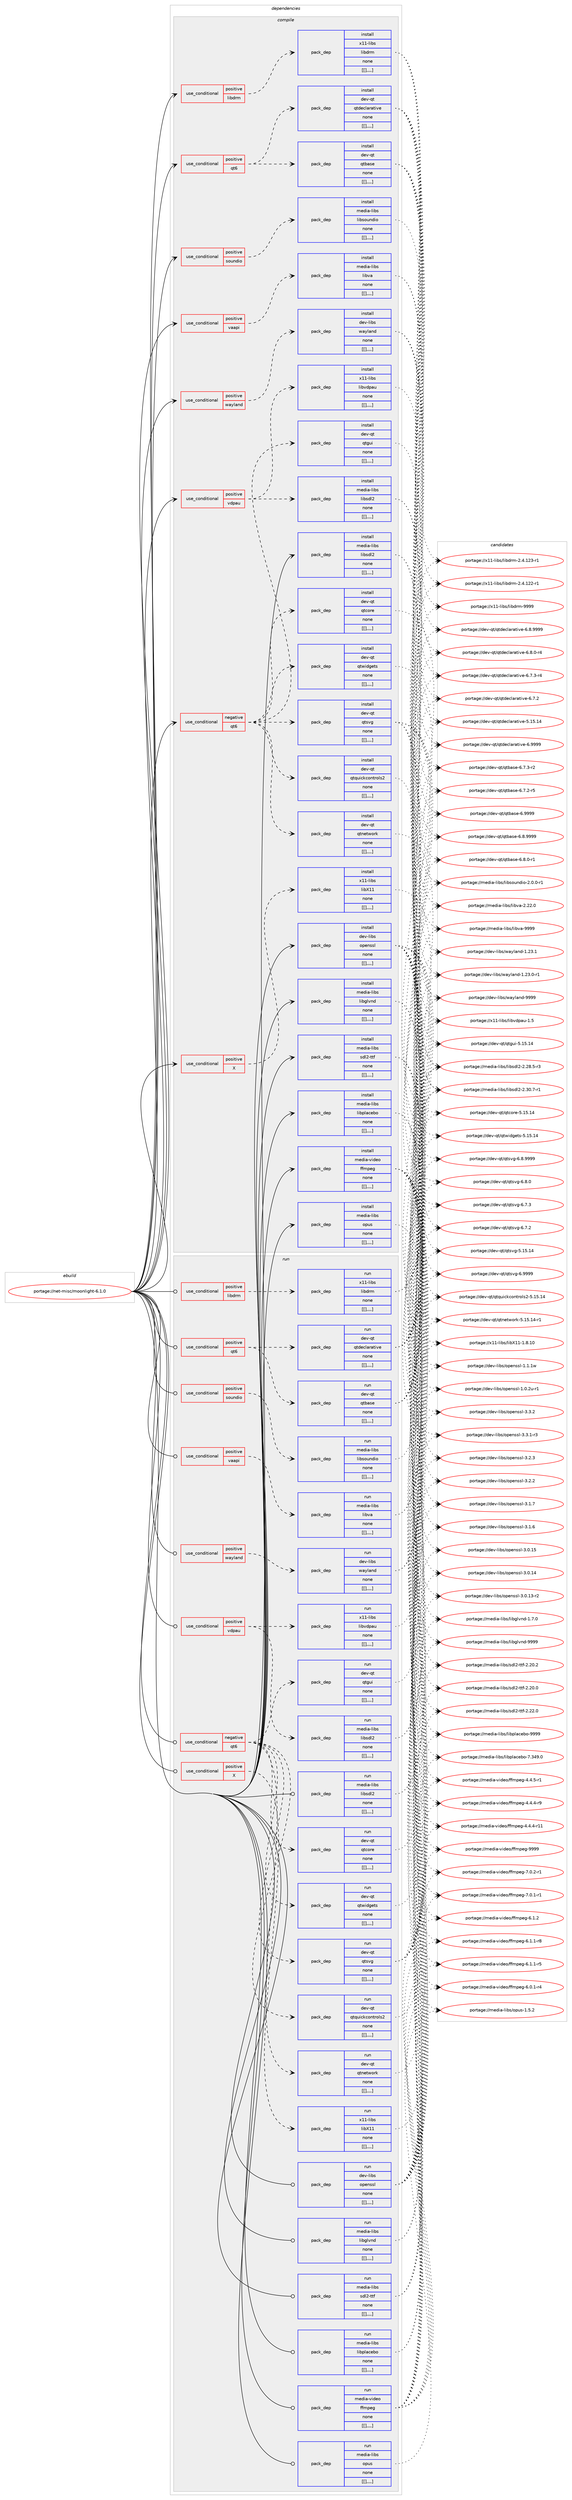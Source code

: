 digraph prolog {

# *************
# Graph options
# *************

newrank=true;
concentrate=true;
compound=true;
graph [rankdir=LR,fontname=Helvetica,fontsize=10,ranksep=1.5];#, ranksep=2.5, nodesep=0.2];
edge  [arrowhead=vee];
node  [fontname=Helvetica,fontsize=10];

# **********
# The ebuild
# **********

subgraph cluster_leftcol {
color=gray;
label=<<i>ebuild</i>>;
id [label="portage://net-misc/moonlight-6.1.0", color=red, width=4, href="../net-misc/moonlight-6.1.0.svg"];
}

# ****************
# The dependencies
# ****************

subgraph cluster_midcol {
color=gray;
label=<<i>dependencies</i>>;
subgraph cluster_compile {
fillcolor="#eeeeee";
style=filled;
label=<<i>compile</i>>;
subgraph cond103983 {
dependency394286 [label=<<TABLE BORDER="0" CELLBORDER="1" CELLSPACING="0" CELLPADDING="4"><TR><TD ROWSPAN="3" CELLPADDING="10">use_conditional</TD></TR><TR><TD>negative</TD></TR><TR><TD>qt6</TD></TR></TABLE>>, shape=none, color=red];
subgraph pack287356 {
dependency394343 [label=<<TABLE BORDER="0" CELLBORDER="1" CELLSPACING="0" CELLPADDING="4" WIDTH="220"><TR><TD ROWSPAN="6" CELLPADDING="30">pack_dep</TD></TR><TR><TD WIDTH="110">install</TD></TR><TR><TD>dev-qt</TD></TR><TR><TD>qtcore</TD></TR><TR><TD>none</TD></TR><TR><TD>[[],,,,]</TD></TR></TABLE>>, shape=none, color=blue];
}
dependency394286:e -> dependency394343:w [weight=20,style="dashed",arrowhead="vee"];
subgraph pack287384 {
dependency394437 [label=<<TABLE BORDER="0" CELLBORDER="1" CELLSPACING="0" CELLPADDING="4" WIDTH="220"><TR><TD ROWSPAN="6" CELLPADDING="30">pack_dep</TD></TR><TR><TD WIDTH="110">install</TD></TR><TR><TD>dev-qt</TD></TR><TR><TD>qtgui</TD></TR><TR><TD>none</TD></TR><TR><TD>[[],,,,]</TD></TR></TABLE>>, shape=none, color=blue];
}
dependency394286:e -> dependency394437:w [weight=20,style="dashed",arrowhead="vee"];
subgraph pack287465 {
dependency394498 [label=<<TABLE BORDER="0" CELLBORDER="1" CELLSPACING="0" CELLPADDING="4" WIDTH="220"><TR><TD ROWSPAN="6" CELLPADDING="30">pack_dep</TD></TR><TR><TD WIDTH="110">install</TD></TR><TR><TD>dev-qt</TD></TR><TR><TD>qtnetwork</TD></TR><TR><TD>none</TD></TR><TR><TD>[[],,,,]</TD></TR></TABLE>>, shape=none, color=blue];
}
dependency394286:e -> dependency394498:w [weight=20,style="dashed",arrowhead="vee"];
subgraph pack287478 {
dependency394504 [label=<<TABLE BORDER="0" CELLBORDER="1" CELLSPACING="0" CELLPADDING="4" WIDTH="220"><TR><TD ROWSPAN="6" CELLPADDING="30">pack_dep</TD></TR><TR><TD WIDTH="110">install</TD></TR><TR><TD>dev-qt</TD></TR><TR><TD>qtquickcontrols2</TD></TR><TR><TD>none</TD></TR><TR><TD>[[],,,,]</TD></TR></TABLE>>, shape=none, color=blue];
}
dependency394286:e -> dependency394504:w [weight=20,style="dashed",arrowhead="vee"];
subgraph pack287492 {
dependency394524 [label=<<TABLE BORDER="0" CELLBORDER="1" CELLSPACING="0" CELLPADDING="4" WIDTH="220"><TR><TD ROWSPAN="6" CELLPADDING="30">pack_dep</TD></TR><TR><TD WIDTH="110">install</TD></TR><TR><TD>dev-qt</TD></TR><TR><TD>qtsvg</TD></TR><TR><TD>none</TD></TR><TR><TD>[[],,,,]</TD></TR></TABLE>>, shape=none, color=blue];
}
dependency394286:e -> dependency394524:w [weight=20,style="dashed",arrowhead="vee"];
subgraph pack287506 {
dependency394563 [label=<<TABLE BORDER="0" CELLBORDER="1" CELLSPACING="0" CELLPADDING="4" WIDTH="220"><TR><TD ROWSPAN="6" CELLPADDING="30">pack_dep</TD></TR><TR><TD WIDTH="110">install</TD></TR><TR><TD>dev-qt</TD></TR><TR><TD>qtwidgets</TD></TR><TR><TD>none</TD></TR><TR><TD>[[],,,,]</TD></TR></TABLE>>, shape=none, color=blue];
}
dependency394286:e -> dependency394563:w [weight=20,style="dashed",arrowhead="vee"];
}
id:e -> dependency394286:w [weight=20,style="solid",arrowhead="vee"];
subgraph cond104088 {
dependency394567 [label=<<TABLE BORDER="0" CELLBORDER="1" CELLSPACING="0" CELLPADDING="4"><TR><TD ROWSPAN="3" CELLPADDING="10">use_conditional</TD></TR><TR><TD>positive</TD></TR><TR><TD>X</TD></TR></TABLE>>, shape=none, color=red];
subgraph pack287540 {
dependency394590 [label=<<TABLE BORDER="0" CELLBORDER="1" CELLSPACING="0" CELLPADDING="4" WIDTH="220"><TR><TD ROWSPAN="6" CELLPADDING="30">pack_dep</TD></TR><TR><TD WIDTH="110">install</TD></TR><TR><TD>x11-libs</TD></TR><TR><TD>libX11</TD></TR><TR><TD>none</TD></TR><TR><TD>[[],,,,]</TD></TR></TABLE>>, shape=none, color=blue];
}
dependency394567:e -> dependency394590:w [weight=20,style="dashed",arrowhead="vee"];
}
id:e -> dependency394567:w [weight=20,style="solid",arrowhead="vee"];
subgraph cond104105 {
dependency394667 [label=<<TABLE BORDER="0" CELLBORDER="1" CELLSPACING="0" CELLPADDING="4"><TR><TD ROWSPAN="3" CELLPADDING="10">use_conditional</TD></TR><TR><TD>positive</TD></TR><TR><TD>libdrm</TD></TR></TABLE>>, shape=none, color=red];
subgraph pack287608 {
dependency394710 [label=<<TABLE BORDER="0" CELLBORDER="1" CELLSPACING="0" CELLPADDING="4" WIDTH="220"><TR><TD ROWSPAN="6" CELLPADDING="30">pack_dep</TD></TR><TR><TD WIDTH="110">install</TD></TR><TR><TD>x11-libs</TD></TR><TR><TD>libdrm</TD></TR><TR><TD>none</TD></TR><TR><TD>[[],,,,]</TD></TR></TABLE>>, shape=none, color=blue];
}
dependency394667:e -> dependency394710:w [weight=20,style="dashed",arrowhead="vee"];
}
id:e -> dependency394667:w [weight=20,style="solid",arrowhead="vee"];
subgraph cond104159 {
dependency394812 [label=<<TABLE BORDER="0" CELLBORDER="1" CELLSPACING="0" CELLPADDING="4"><TR><TD ROWSPAN="3" CELLPADDING="10">use_conditional</TD></TR><TR><TD>positive</TD></TR><TR><TD>qt6</TD></TR></TABLE>>, shape=none, color=red];
subgraph pack287690 {
dependency394837 [label=<<TABLE BORDER="0" CELLBORDER="1" CELLSPACING="0" CELLPADDING="4" WIDTH="220"><TR><TD ROWSPAN="6" CELLPADDING="30">pack_dep</TD></TR><TR><TD WIDTH="110">install</TD></TR><TR><TD>dev-qt</TD></TR><TR><TD>qtbase</TD></TR><TR><TD>none</TD></TR><TR><TD>[[],,,,]</TD></TR></TABLE>>, shape=none, color=blue];
}
dependency394812:e -> dependency394837:w [weight=20,style="dashed",arrowhead="vee"];
subgraph pack287738 {
dependency394883 [label=<<TABLE BORDER="0" CELLBORDER="1" CELLSPACING="0" CELLPADDING="4" WIDTH="220"><TR><TD ROWSPAN="6" CELLPADDING="30">pack_dep</TD></TR><TR><TD WIDTH="110">install</TD></TR><TR><TD>dev-qt</TD></TR><TR><TD>qtdeclarative</TD></TR><TR><TD>none</TD></TR><TR><TD>[[],,,,]</TD></TR></TABLE>>, shape=none, color=blue];
}
dependency394812:e -> dependency394883:w [weight=20,style="dashed",arrowhead="vee"];
}
id:e -> dependency394812:w [weight=20,style="solid",arrowhead="vee"];
subgraph cond104181 {
dependency394931 [label=<<TABLE BORDER="0" CELLBORDER="1" CELLSPACING="0" CELLPADDING="4"><TR><TD ROWSPAN="3" CELLPADDING="10">use_conditional</TD></TR><TR><TD>positive</TD></TR><TR><TD>soundio</TD></TR></TABLE>>, shape=none, color=red];
subgraph pack287860 {
dependency395055 [label=<<TABLE BORDER="0" CELLBORDER="1" CELLSPACING="0" CELLPADDING="4" WIDTH="220"><TR><TD ROWSPAN="6" CELLPADDING="30">pack_dep</TD></TR><TR><TD WIDTH="110">install</TD></TR><TR><TD>media-libs</TD></TR><TR><TD>libsoundio</TD></TR><TR><TD>none</TD></TR><TR><TD>[[],,,,]</TD></TR></TABLE>>, shape=none, color=blue];
}
dependency394931:e -> dependency395055:w [weight=20,style="dashed",arrowhead="vee"];
}
id:e -> dependency394931:w [weight=20,style="solid",arrowhead="vee"];
subgraph cond104217 {
dependency395077 [label=<<TABLE BORDER="0" CELLBORDER="1" CELLSPACING="0" CELLPADDING="4"><TR><TD ROWSPAN="3" CELLPADDING="10">use_conditional</TD></TR><TR><TD>positive</TD></TR><TR><TD>vaapi</TD></TR></TABLE>>, shape=none, color=red];
subgraph pack287907 {
dependency395125 [label=<<TABLE BORDER="0" CELLBORDER="1" CELLSPACING="0" CELLPADDING="4" WIDTH="220"><TR><TD ROWSPAN="6" CELLPADDING="30">pack_dep</TD></TR><TR><TD WIDTH="110">install</TD></TR><TR><TD>media-libs</TD></TR><TR><TD>libva</TD></TR><TR><TD>none</TD></TR><TR><TD>[[],,,,]</TD></TR></TABLE>>, shape=none, color=blue];
}
dependency395077:e -> dependency395125:w [weight=20,style="dashed",arrowhead="vee"];
}
id:e -> dependency395077:w [weight=20,style="solid",arrowhead="vee"];
subgraph cond104236 {
dependency395236 [label=<<TABLE BORDER="0" CELLBORDER="1" CELLSPACING="0" CELLPADDING="4"><TR><TD ROWSPAN="3" CELLPADDING="10">use_conditional</TD></TR><TR><TD>positive</TD></TR><TR><TD>vdpau</TD></TR></TABLE>>, shape=none, color=red];
subgraph pack288014 {
dependency395276 [label=<<TABLE BORDER="0" CELLBORDER="1" CELLSPACING="0" CELLPADDING="4" WIDTH="220"><TR><TD ROWSPAN="6" CELLPADDING="30">pack_dep</TD></TR><TR><TD WIDTH="110">install</TD></TR><TR><TD>x11-libs</TD></TR><TR><TD>libvdpau</TD></TR><TR><TD>none</TD></TR><TR><TD>[[],,,,]</TD></TR></TABLE>>, shape=none, color=blue];
}
dependency395236:e -> dependency395276:w [weight=20,style="dashed",arrowhead="vee"];
subgraph pack288024 {
dependency395280 [label=<<TABLE BORDER="0" CELLBORDER="1" CELLSPACING="0" CELLPADDING="4" WIDTH="220"><TR><TD ROWSPAN="6" CELLPADDING="30">pack_dep</TD></TR><TR><TD WIDTH="110">install</TD></TR><TR><TD>media-libs</TD></TR><TR><TD>libsdl2</TD></TR><TR><TD>none</TD></TR><TR><TD>[[],,,,]</TD></TR></TABLE>>, shape=none, color=blue];
}
dependency395236:e -> dependency395280:w [weight=20,style="dashed",arrowhead="vee"];
}
id:e -> dependency395236:w [weight=20,style="solid",arrowhead="vee"];
subgraph cond104297 {
dependency395314 [label=<<TABLE BORDER="0" CELLBORDER="1" CELLSPACING="0" CELLPADDING="4"><TR><TD ROWSPAN="3" CELLPADDING="10">use_conditional</TD></TR><TR><TD>positive</TD></TR><TR><TD>wayland</TD></TR></TABLE>>, shape=none, color=red];
subgraph pack288057 {
dependency395348 [label=<<TABLE BORDER="0" CELLBORDER="1" CELLSPACING="0" CELLPADDING="4" WIDTH="220"><TR><TD ROWSPAN="6" CELLPADDING="30">pack_dep</TD></TR><TR><TD WIDTH="110">install</TD></TR><TR><TD>dev-libs</TD></TR><TR><TD>wayland</TD></TR><TR><TD>none</TD></TR><TR><TD>[[],,,,]</TD></TR></TABLE>>, shape=none, color=blue];
}
dependency395314:e -> dependency395348:w [weight=20,style="dashed",arrowhead="vee"];
}
id:e -> dependency395314:w [weight=20,style="solid",arrowhead="vee"];
subgraph pack288073 {
dependency395368 [label=<<TABLE BORDER="0" CELLBORDER="1" CELLSPACING="0" CELLPADDING="4" WIDTH="220"><TR><TD ROWSPAN="6" CELLPADDING="30">pack_dep</TD></TR><TR><TD WIDTH="110">install</TD></TR><TR><TD>dev-libs</TD></TR><TR><TD>openssl</TD></TR><TR><TD>none</TD></TR><TR><TD>[[],,,,]</TD></TR></TABLE>>, shape=none, color=blue];
}
id:e -> dependency395368:w [weight=20,style="solid",arrowhead="vee"];
subgraph pack288089 {
dependency395391 [label=<<TABLE BORDER="0" CELLBORDER="1" CELLSPACING="0" CELLPADDING="4" WIDTH="220"><TR><TD ROWSPAN="6" CELLPADDING="30">pack_dep</TD></TR><TR><TD WIDTH="110">install</TD></TR><TR><TD>media-libs</TD></TR><TR><TD>libglvnd</TD></TR><TR><TD>none</TD></TR><TR><TD>[[],,,,]</TD></TR></TABLE>>, shape=none, color=blue];
}
id:e -> dependency395391:w [weight=20,style="solid",arrowhead="vee"];
subgraph pack288103 {
dependency395410 [label=<<TABLE BORDER="0" CELLBORDER="1" CELLSPACING="0" CELLPADDING="4" WIDTH="220"><TR><TD ROWSPAN="6" CELLPADDING="30">pack_dep</TD></TR><TR><TD WIDTH="110">install</TD></TR><TR><TD>media-libs</TD></TR><TR><TD>libplacebo</TD></TR><TR><TD>none</TD></TR><TR><TD>[[],,,,]</TD></TR></TABLE>>, shape=none, color=blue];
}
id:e -> dependency395410:w [weight=20,style="solid",arrowhead="vee"];
subgraph pack288127 {
dependency395447 [label=<<TABLE BORDER="0" CELLBORDER="1" CELLSPACING="0" CELLPADDING="4" WIDTH="220"><TR><TD ROWSPAN="6" CELLPADDING="30">pack_dep</TD></TR><TR><TD WIDTH="110">install</TD></TR><TR><TD>media-libs</TD></TR><TR><TD>libsdl2</TD></TR><TR><TD>none</TD></TR><TR><TD>[[],,,,]</TD></TR></TABLE>>, shape=none, color=blue];
}
id:e -> dependency395447:w [weight=20,style="solid",arrowhead="vee"];
subgraph pack288148 {
dependency395509 [label=<<TABLE BORDER="0" CELLBORDER="1" CELLSPACING="0" CELLPADDING="4" WIDTH="220"><TR><TD ROWSPAN="6" CELLPADDING="30">pack_dep</TD></TR><TR><TD WIDTH="110">install</TD></TR><TR><TD>media-libs</TD></TR><TR><TD>opus</TD></TR><TR><TD>none</TD></TR><TR><TD>[[],,,,]</TD></TR></TABLE>>, shape=none, color=blue];
}
id:e -> dependency395509:w [weight=20,style="solid",arrowhead="vee"];
subgraph pack288184 {
dependency395553 [label=<<TABLE BORDER="0" CELLBORDER="1" CELLSPACING="0" CELLPADDING="4" WIDTH="220"><TR><TD ROWSPAN="6" CELLPADDING="30">pack_dep</TD></TR><TR><TD WIDTH="110">install</TD></TR><TR><TD>media-libs</TD></TR><TR><TD>sdl2-ttf</TD></TR><TR><TD>none</TD></TR><TR><TD>[[],,,,]</TD></TR></TABLE>>, shape=none, color=blue];
}
id:e -> dependency395553:w [weight=20,style="solid",arrowhead="vee"];
subgraph pack288203 {
dependency395557 [label=<<TABLE BORDER="0" CELLBORDER="1" CELLSPACING="0" CELLPADDING="4" WIDTH="220"><TR><TD ROWSPAN="6" CELLPADDING="30">pack_dep</TD></TR><TR><TD WIDTH="110">install</TD></TR><TR><TD>media-video</TD></TR><TR><TD>ffmpeg</TD></TR><TR><TD>none</TD></TR><TR><TD>[[],,,,]</TD></TR></TABLE>>, shape=none, color=blue];
}
id:e -> dependency395557:w [weight=20,style="solid",arrowhead="vee"];
}
subgraph cluster_compileandrun {
fillcolor="#eeeeee";
style=filled;
label=<<i>compile and run</i>>;
}
subgraph cluster_run {
fillcolor="#eeeeee";
style=filled;
label=<<i>run</i>>;
subgraph cond104393 {
dependency395713 [label=<<TABLE BORDER="0" CELLBORDER="1" CELLSPACING="0" CELLPADDING="4"><TR><TD ROWSPAN="3" CELLPADDING="10">use_conditional</TD></TR><TR><TD>negative</TD></TR><TR><TD>qt6</TD></TR></TABLE>>, shape=none, color=red];
subgraph pack288344 {
dependency395772 [label=<<TABLE BORDER="0" CELLBORDER="1" CELLSPACING="0" CELLPADDING="4" WIDTH="220"><TR><TD ROWSPAN="6" CELLPADDING="30">pack_dep</TD></TR><TR><TD WIDTH="110">run</TD></TR><TR><TD>dev-qt</TD></TR><TR><TD>qtcore</TD></TR><TR><TD>none</TD></TR><TR><TD>[[],,,,]</TD></TR></TABLE>>, shape=none, color=blue];
}
dependency395713:e -> dependency395772:w [weight=20,style="dashed",arrowhead="vee"];
subgraph pack288392 {
dependency395840 [label=<<TABLE BORDER="0" CELLBORDER="1" CELLSPACING="0" CELLPADDING="4" WIDTH="220"><TR><TD ROWSPAN="6" CELLPADDING="30">pack_dep</TD></TR><TR><TD WIDTH="110">run</TD></TR><TR><TD>dev-qt</TD></TR><TR><TD>qtgui</TD></TR><TR><TD>none</TD></TR><TR><TD>[[],,,,]</TD></TR></TABLE>>, shape=none, color=blue];
}
dependency395713:e -> dependency395840:w [weight=20,style="dashed",arrowhead="vee"];
subgraph pack288408 {
dependency395845 [label=<<TABLE BORDER="0" CELLBORDER="1" CELLSPACING="0" CELLPADDING="4" WIDTH="220"><TR><TD ROWSPAN="6" CELLPADDING="30">pack_dep</TD></TR><TR><TD WIDTH="110">run</TD></TR><TR><TD>dev-qt</TD></TR><TR><TD>qtnetwork</TD></TR><TR><TD>none</TD></TR><TR><TD>[[],,,,]</TD></TR></TABLE>>, shape=none, color=blue];
}
dependency395713:e -> dependency395845:w [weight=20,style="dashed",arrowhead="vee"];
subgraph pack288411 {
dependency395924 [label=<<TABLE BORDER="0" CELLBORDER="1" CELLSPACING="0" CELLPADDING="4" WIDTH="220"><TR><TD ROWSPAN="6" CELLPADDING="30">pack_dep</TD></TR><TR><TD WIDTH="110">run</TD></TR><TR><TD>dev-qt</TD></TR><TR><TD>qtquickcontrols2</TD></TR><TR><TD>none</TD></TR><TR><TD>[[],,,,]</TD></TR></TABLE>>, shape=none, color=blue];
}
dependency395713:e -> dependency395924:w [weight=20,style="dashed",arrowhead="vee"];
subgraph pack288480 {
dependency395965 [label=<<TABLE BORDER="0" CELLBORDER="1" CELLSPACING="0" CELLPADDING="4" WIDTH="220"><TR><TD ROWSPAN="6" CELLPADDING="30">pack_dep</TD></TR><TR><TD WIDTH="110">run</TD></TR><TR><TD>dev-qt</TD></TR><TR><TD>qtsvg</TD></TR><TR><TD>none</TD></TR><TR><TD>[[],,,,]</TD></TR></TABLE>>, shape=none, color=blue];
}
dependency395713:e -> dependency395965:w [weight=20,style="dashed",arrowhead="vee"];
subgraph pack288509 {
dependency396020 [label=<<TABLE BORDER="0" CELLBORDER="1" CELLSPACING="0" CELLPADDING="4" WIDTH="220"><TR><TD ROWSPAN="6" CELLPADDING="30">pack_dep</TD></TR><TR><TD WIDTH="110">run</TD></TR><TR><TD>dev-qt</TD></TR><TR><TD>qtwidgets</TD></TR><TR><TD>none</TD></TR><TR><TD>[[],,,,]</TD></TR></TABLE>>, shape=none, color=blue];
}
dependency395713:e -> dependency396020:w [weight=20,style="dashed",arrowhead="vee"];
}
id:e -> dependency395713:w [weight=20,style="solid",arrowhead="odot"];
subgraph cond104527 {
dependency396049 [label=<<TABLE BORDER="0" CELLBORDER="1" CELLSPACING="0" CELLPADDING="4"><TR><TD ROWSPAN="3" CELLPADDING="10">use_conditional</TD></TR><TR><TD>positive</TD></TR><TR><TD>X</TD></TR></TABLE>>, shape=none, color=red];
subgraph pack288547 {
dependency396053 [label=<<TABLE BORDER="0" CELLBORDER="1" CELLSPACING="0" CELLPADDING="4" WIDTH="220"><TR><TD ROWSPAN="6" CELLPADDING="30">pack_dep</TD></TR><TR><TD WIDTH="110">run</TD></TR><TR><TD>x11-libs</TD></TR><TR><TD>libX11</TD></TR><TR><TD>none</TD></TR><TR><TD>[[],,,,]</TD></TR></TABLE>>, shape=none, color=blue];
}
dependency396049:e -> dependency396053:w [weight=20,style="dashed",arrowhead="vee"];
}
id:e -> dependency396049:w [weight=20,style="solid",arrowhead="odot"];
subgraph cond104532 {
dependency396061 [label=<<TABLE BORDER="0" CELLBORDER="1" CELLSPACING="0" CELLPADDING="4"><TR><TD ROWSPAN="3" CELLPADDING="10">use_conditional</TD></TR><TR><TD>positive</TD></TR><TR><TD>libdrm</TD></TR></TABLE>>, shape=none, color=red];
subgraph pack288557 {
dependency396064 [label=<<TABLE BORDER="0" CELLBORDER="1" CELLSPACING="0" CELLPADDING="4" WIDTH="220"><TR><TD ROWSPAN="6" CELLPADDING="30">pack_dep</TD></TR><TR><TD WIDTH="110">run</TD></TR><TR><TD>x11-libs</TD></TR><TR><TD>libdrm</TD></TR><TR><TD>none</TD></TR><TR><TD>[[],,,,]</TD></TR></TABLE>>, shape=none, color=blue];
}
dependency396061:e -> dependency396064:w [weight=20,style="dashed",arrowhead="vee"];
}
id:e -> dependency396061:w [weight=20,style="solid",arrowhead="odot"];
subgraph cond104538 {
dependency396104 [label=<<TABLE BORDER="0" CELLBORDER="1" CELLSPACING="0" CELLPADDING="4"><TR><TD ROWSPAN="3" CELLPADDING="10">use_conditional</TD></TR><TR><TD>positive</TD></TR><TR><TD>qt6</TD></TR></TABLE>>, shape=none, color=red];
subgraph pack288593 {
dependency396105 [label=<<TABLE BORDER="0" CELLBORDER="1" CELLSPACING="0" CELLPADDING="4" WIDTH="220"><TR><TD ROWSPAN="6" CELLPADDING="30">pack_dep</TD></TR><TR><TD WIDTH="110">run</TD></TR><TR><TD>dev-qt</TD></TR><TR><TD>qtbase</TD></TR><TR><TD>none</TD></TR><TR><TD>[[],,,,]</TD></TR></TABLE>>, shape=none, color=blue];
}
dependency396104:e -> dependency396105:w [weight=20,style="dashed",arrowhead="vee"];
subgraph pack288631 {
dependency396170 [label=<<TABLE BORDER="0" CELLBORDER="1" CELLSPACING="0" CELLPADDING="4" WIDTH="220"><TR><TD ROWSPAN="6" CELLPADDING="30">pack_dep</TD></TR><TR><TD WIDTH="110">run</TD></TR><TR><TD>dev-qt</TD></TR><TR><TD>qtdeclarative</TD></TR><TR><TD>none</TD></TR><TR><TD>[[],,,,]</TD></TR></TABLE>>, shape=none, color=blue];
}
dependency396104:e -> dependency396170:w [weight=20,style="dashed",arrowhead="vee"];
}
id:e -> dependency396104:w [weight=20,style="solid",arrowhead="odot"];
subgraph cond104563 {
dependency396196 [label=<<TABLE BORDER="0" CELLBORDER="1" CELLSPACING="0" CELLPADDING="4"><TR><TD ROWSPAN="3" CELLPADDING="10">use_conditional</TD></TR><TR><TD>positive</TD></TR><TR><TD>soundio</TD></TR></TABLE>>, shape=none, color=red];
subgraph pack288657 {
dependency396200 [label=<<TABLE BORDER="0" CELLBORDER="1" CELLSPACING="0" CELLPADDING="4" WIDTH="220"><TR><TD ROWSPAN="6" CELLPADDING="30">pack_dep</TD></TR><TR><TD WIDTH="110">run</TD></TR><TR><TD>media-libs</TD></TR><TR><TD>libsoundio</TD></TR><TR><TD>none</TD></TR><TR><TD>[[],,,,]</TD></TR></TABLE>>, shape=none, color=blue];
}
dependency396196:e -> dependency396200:w [weight=20,style="dashed",arrowhead="vee"];
}
id:e -> dependency396196:w [weight=20,style="solid",arrowhead="odot"];
subgraph cond104570 {
dependency396227 [label=<<TABLE BORDER="0" CELLBORDER="1" CELLSPACING="0" CELLPADDING="4"><TR><TD ROWSPAN="3" CELLPADDING="10">use_conditional</TD></TR><TR><TD>positive</TD></TR><TR><TD>vaapi</TD></TR></TABLE>>, shape=none, color=red];
subgraph pack288682 {
dependency396229 [label=<<TABLE BORDER="0" CELLBORDER="1" CELLSPACING="0" CELLPADDING="4" WIDTH="220"><TR><TD ROWSPAN="6" CELLPADDING="30">pack_dep</TD></TR><TR><TD WIDTH="110">run</TD></TR><TR><TD>media-libs</TD></TR><TR><TD>libva</TD></TR><TR><TD>none</TD></TR><TR><TD>[[],,,,]</TD></TR></TABLE>>, shape=none, color=blue];
}
dependency396227:e -> dependency396229:w [weight=20,style="dashed",arrowhead="vee"];
}
id:e -> dependency396227:w [weight=20,style="solid",arrowhead="odot"];
subgraph cond104574 {
dependency396244 [label=<<TABLE BORDER="0" CELLBORDER="1" CELLSPACING="0" CELLPADDING="4"><TR><TD ROWSPAN="3" CELLPADDING="10">use_conditional</TD></TR><TR><TD>positive</TD></TR><TR><TD>vdpau</TD></TR></TABLE>>, shape=none, color=red];
subgraph pack288724 {
dependency396303 [label=<<TABLE BORDER="0" CELLBORDER="1" CELLSPACING="0" CELLPADDING="4" WIDTH="220"><TR><TD ROWSPAN="6" CELLPADDING="30">pack_dep</TD></TR><TR><TD WIDTH="110">run</TD></TR><TR><TD>x11-libs</TD></TR><TR><TD>libvdpau</TD></TR><TR><TD>none</TD></TR><TR><TD>[[],,,,]</TD></TR></TABLE>>, shape=none, color=blue];
}
dependency396244:e -> dependency396303:w [weight=20,style="dashed",arrowhead="vee"];
subgraph pack288753 {
dependency396350 [label=<<TABLE BORDER="0" CELLBORDER="1" CELLSPACING="0" CELLPADDING="4" WIDTH="220"><TR><TD ROWSPAN="6" CELLPADDING="30">pack_dep</TD></TR><TR><TD WIDTH="110">run</TD></TR><TR><TD>media-libs</TD></TR><TR><TD>libsdl2</TD></TR><TR><TD>none</TD></TR><TR><TD>[[],,,,]</TD></TR></TABLE>>, shape=none, color=blue];
}
dependency396244:e -> dependency396350:w [weight=20,style="dashed",arrowhead="vee"];
}
id:e -> dependency396244:w [weight=20,style="solid",arrowhead="odot"];
subgraph cond104612 {
dependency396366 [label=<<TABLE BORDER="0" CELLBORDER="1" CELLSPACING="0" CELLPADDING="4"><TR><TD ROWSPAN="3" CELLPADDING="10">use_conditional</TD></TR><TR><TD>positive</TD></TR><TR><TD>wayland</TD></TR></TABLE>>, shape=none, color=red];
subgraph pack288789 {
dependency396410 [label=<<TABLE BORDER="0" CELLBORDER="1" CELLSPACING="0" CELLPADDING="4" WIDTH="220"><TR><TD ROWSPAN="6" CELLPADDING="30">pack_dep</TD></TR><TR><TD WIDTH="110">run</TD></TR><TR><TD>dev-libs</TD></TR><TR><TD>wayland</TD></TR><TR><TD>none</TD></TR><TR><TD>[[],,,,]</TD></TR></TABLE>>, shape=none, color=blue];
}
dependency396366:e -> dependency396410:w [weight=20,style="dashed",arrowhead="vee"];
}
id:e -> dependency396366:w [weight=20,style="solid",arrowhead="odot"];
subgraph pack288855 {
dependency396505 [label=<<TABLE BORDER="0" CELLBORDER="1" CELLSPACING="0" CELLPADDING="4" WIDTH="220"><TR><TD ROWSPAN="6" CELLPADDING="30">pack_dep</TD></TR><TR><TD WIDTH="110">run</TD></TR><TR><TD>dev-libs</TD></TR><TR><TD>openssl</TD></TR><TR><TD>none</TD></TR><TR><TD>[[],,,,]</TD></TR></TABLE>>, shape=none, color=blue];
}
id:e -> dependency396505:w [weight=20,style="solid",arrowhead="odot"];
subgraph pack288890 {
dependency396523 [label=<<TABLE BORDER="0" CELLBORDER="1" CELLSPACING="0" CELLPADDING="4" WIDTH="220"><TR><TD ROWSPAN="6" CELLPADDING="30">pack_dep</TD></TR><TR><TD WIDTH="110">run</TD></TR><TR><TD>media-libs</TD></TR><TR><TD>libglvnd</TD></TR><TR><TD>none</TD></TR><TR><TD>[[],,,,]</TD></TR></TABLE>>, shape=none, color=blue];
}
id:e -> dependency396523:w [weight=20,style="solid",arrowhead="odot"];
subgraph pack288913 {
dependency396554 [label=<<TABLE BORDER="0" CELLBORDER="1" CELLSPACING="0" CELLPADDING="4" WIDTH="220"><TR><TD ROWSPAN="6" CELLPADDING="30">pack_dep</TD></TR><TR><TD WIDTH="110">run</TD></TR><TR><TD>media-libs</TD></TR><TR><TD>libplacebo</TD></TR><TR><TD>none</TD></TR><TR><TD>[[],,,,]</TD></TR></TABLE>>, shape=none, color=blue];
}
id:e -> dependency396554:w [weight=20,style="solid",arrowhead="odot"];
subgraph pack288914 {
dependency396564 [label=<<TABLE BORDER="0" CELLBORDER="1" CELLSPACING="0" CELLPADDING="4" WIDTH="220"><TR><TD ROWSPAN="6" CELLPADDING="30">pack_dep</TD></TR><TR><TD WIDTH="110">run</TD></TR><TR><TD>media-libs</TD></TR><TR><TD>libsdl2</TD></TR><TR><TD>none</TD></TR><TR><TD>[[],,,,]</TD></TR></TABLE>>, shape=none, color=blue];
}
id:e -> dependency396564:w [weight=20,style="solid",arrowhead="odot"];
subgraph pack288925 {
dependency396600 [label=<<TABLE BORDER="0" CELLBORDER="1" CELLSPACING="0" CELLPADDING="4" WIDTH="220"><TR><TD ROWSPAN="6" CELLPADDING="30">pack_dep</TD></TR><TR><TD WIDTH="110">run</TD></TR><TR><TD>media-libs</TD></TR><TR><TD>opus</TD></TR><TR><TD>none</TD></TR><TR><TD>[[],,,,]</TD></TR></TABLE>>, shape=none, color=blue];
}
id:e -> dependency396600:w [weight=20,style="solid",arrowhead="odot"];
subgraph pack288953 {
dependency396636 [label=<<TABLE BORDER="0" CELLBORDER="1" CELLSPACING="0" CELLPADDING="4" WIDTH="220"><TR><TD ROWSPAN="6" CELLPADDING="30">pack_dep</TD></TR><TR><TD WIDTH="110">run</TD></TR><TR><TD>media-libs</TD></TR><TR><TD>sdl2-ttf</TD></TR><TR><TD>none</TD></TR><TR><TD>[[],,,,]</TD></TR></TABLE>>, shape=none, color=blue];
}
id:e -> dependency396636:w [weight=20,style="solid",arrowhead="odot"];
subgraph pack288974 {
dependency396640 [label=<<TABLE BORDER="0" CELLBORDER="1" CELLSPACING="0" CELLPADDING="4" WIDTH="220"><TR><TD ROWSPAN="6" CELLPADDING="30">pack_dep</TD></TR><TR><TD WIDTH="110">run</TD></TR><TR><TD>media-video</TD></TR><TR><TD>ffmpeg</TD></TR><TR><TD>none</TD></TR><TR><TD>[[],,,,]</TD></TR></TABLE>>, shape=none, color=blue];
}
id:e -> dependency396640:w [weight=20,style="solid",arrowhead="odot"];
}
}

# **************
# The candidates
# **************

subgraph cluster_choices {
rank=same;
color=gray;
label=<<i>candidates</i>>;

subgraph choice287631 {
color=black;
nodesep=1;
choice1001011184511311647113116991111141014553464953464952 [label="portage://dev-qt/qtcore-5.15.14", color=red, width=4,href="../dev-qt/qtcore-5.15.14.svg"];
dependency394343:e -> choice1001011184511311647113116991111141014553464953464952:w [style=dotted,weight="100"];
}
subgraph choice287635 {
color=black;
nodesep=1;
choice10010111845113116471131161031171054553464953464952 [label="portage://dev-qt/qtgui-5.15.14", color=red, width=4,href="../dev-qt/qtgui-5.15.14.svg"];
dependency394437:e -> choice10010111845113116471131161031171054553464953464952:w [style=dotted,weight="100"];
}
subgraph choice287654 {
color=black;
nodesep=1;
choice100101118451131164711311611010111611911111410745534649534649524511449 [label="portage://dev-qt/qtnetwork-5.15.14-r1", color=red, width=4,href="../dev-qt/qtnetwork-5.15.14-r1.svg"];
dependency394498:e -> choice100101118451131164711311611010111611911111410745534649534649524511449:w [style=dotted,weight="100"];
}
subgraph choice287711 {
color=black;
nodesep=1;
choice10010111845113116471131161131171059910799111110116114111108115504553464953464952 [label="portage://dev-qt/qtquickcontrols2-5.15.14", color=red, width=4,href="../dev-qt/qtquickcontrols2-5.15.14.svg"];
dependency394504:e -> choice10010111845113116471131161131171059910799111110116114111108115504553464953464952:w [style=dotted,weight="100"];
}
subgraph choice287790 {
color=black;
nodesep=1;
choice100101118451131164711311611511810345544657575757 [label="portage://dev-qt/qtsvg-6.9999", color=red, width=4,href="../dev-qt/qtsvg-6.9999.svg"];
choice1001011184511311647113116115118103455446564657575757 [label="portage://dev-qt/qtsvg-6.8.9999", color=red, width=4,href="../dev-qt/qtsvg-6.8.9999.svg"];
choice1001011184511311647113116115118103455446564648 [label="portage://dev-qt/qtsvg-6.8.0", color=red, width=4,href="../dev-qt/qtsvg-6.8.0.svg"];
choice1001011184511311647113116115118103455446554651 [label="portage://dev-qt/qtsvg-6.7.3", color=red, width=4,href="../dev-qt/qtsvg-6.7.3.svg"];
choice1001011184511311647113116115118103455446554650 [label="portage://dev-qt/qtsvg-6.7.2", color=red, width=4,href="../dev-qt/qtsvg-6.7.2.svg"];
choice10010111845113116471131161151181034553464953464952 [label="portage://dev-qt/qtsvg-5.15.14", color=red, width=4,href="../dev-qt/qtsvg-5.15.14.svg"];
dependency394524:e -> choice100101118451131164711311611511810345544657575757:w [style=dotted,weight="100"];
dependency394524:e -> choice1001011184511311647113116115118103455446564657575757:w [style=dotted,weight="100"];
dependency394524:e -> choice1001011184511311647113116115118103455446564648:w [style=dotted,weight="100"];
dependency394524:e -> choice1001011184511311647113116115118103455446554651:w [style=dotted,weight="100"];
dependency394524:e -> choice1001011184511311647113116115118103455446554650:w [style=dotted,weight="100"];
dependency394524:e -> choice10010111845113116471131161151181034553464953464952:w [style=dotted,weight="100"];
}
subgraph choice287803 {
color=black;
nodesep=1;
choice10010111845113116471131161191051001031011161154553464953464952 [label="portage://dev-qt/qtwidgets-5.15.14", color=red, width=4,href="../dev-qt/qtwidgets-5.15.14.svg"];
dependency394563:e -> choice10010111845113116471131161191051001031011161154553464953464952:w [style=dotted,weight="100"];
}
subgraph choice287807 {
color=black;
nodesep=1;
choice12049494510810598115471081059888494945494656464948 [label="portage://x11-libs/libX11-1.8.10", color=red, width=4,href="../x11-libs/libX11-1.8.10.svg"];
dependency394590:e -> choice12049494510810598115471081059888494945494656464948:w [style=dotted,weight="100"];
}
subgraph choice287861 {
color=black;
nodesep=1;
choice1204949451081059811547108105981001141094557575757 [label="portage://x11-libs/libdrm-9999", color=red, width=4,href="../x11-libs/libdrm-9999.svg"];
choice12049494510810598115471081059810011410945504652464950514511449 [label="portage://x11-libs/libdrm-2.4.123-r1", color=red, width=4,href="../x11-libs/libdrm-2.4.123-r1.svg"];
choice12049494510810598115471081059810011410945504652464950504511449 [label="portage://x11-libs/libdrm-2.4.122-r1", color=red, width=4,href="../x11-libs/libdrm-2.4.122-r1.svg"];
dependency394710:e -> choice1204949451081059811547108105981001141094557575757:w [style=dotted,weight="100"];
dependency394710:e -> choice12049494510810598115471081059810011410945504652464950514511449:w [style=dotted,weight="100"];
dependency394710:e -> choice12049494510810598115471081059810011410945504652464950504511449:w [style=dotted,weight="100"];
}
subgraph choice287865 {
color=black;
nodesep=1;
choice1001011184511311647113116989711510145544657575757 [label="portage://dev-qt/qtbase-6.9999", color=red, width=4,href="../dev-qt/qtbase-6.9999.svg"];
choice10010111845113116471131169897115101455446564657575757 [label="portage://dev-qt/qtbase-6.8.9999", color=red, width=4,href="../dev-qt/qtbase-6.8.9999.svg"];
choice100101118451131164711311698971151014554465646484511449 [label="portage://dev-qt/qtbase-6.8.0-r1", color=red, width=4,href="../dev-qt/qtbase-6.8.0-r1.svg"];
choice100101118451131164711311698971151014554465546514511450 [label="portage://dev-qt/qtbase-6.7.3-r2", color=red, width=4,href="../dev-qt/qtbase-6.7.3-r2.svg"];
choice100101118451131164711311698971151014554465546504511453 [label="portage://dev-qt/qtbase-6.7.2-r5", color=red, width=4,href="../dev-qt/qtbase-6.7.2-r5.svg"];
dependency394837:e -> choice1001011184511311647113116989711510145544657575757:w [style=dotted,weight="100"];
dependency394837:e -> choice10010111845113116471131169897115101455446564657575757:w [style=dotted,weight="100"];
dependency394837:e -> choice100101118451131164711311698971151014554465646484511449:w [style=dotted,weight="100"];
dependency394837:e -> choice100101118451131164711311698971151014554465546514511450:w [style=dotted,weight="100"];
dependency394837:e -> choice100101118451131164711311698971151014554465546504511453:w [style=dotted,weight="100"];
}
subgraph choice287944 {
color=black;
nodesep=1;
choice100101118451131164711311610010199108971149711610511810145544657575757 [label="portage://dev-qt/qtdeclarative-6.9999", color=red, width=4,href="../dev-qt/qtdeclarative-6.9999.svg"];
choice1001011184511311647113116100101991089711497116105118101455446564657575757 [label="portage://dev-qt/qtdeclarative-6.8.9999", color=red, width=4,href="../dev-qt/qtdeclarative-6.8.9999.svg"];
choice10010111845113116471131161001019910897114971161051181014554465646484511452 [label="portage://dev-qt/qtdeclarative-6.8.0-r4", color=red, width=4,href="../dev-qt/qtdeclarative-6.8.0-r4.svg"];
choice10010111845113116471131161001019910897114971161051181014554465546514511452 [label="portage://dev-qt/qtdeclarative-6.7.3-r4", color=red, width=4,href="../dev-qt/qtdeclarative-6.7.3-r4.svg"];
choice1001011184511311647113116100101991089711497116105118101455446554650 [label="portage://dev-qt/qtdeclarative-6.7.2", color=red, width=4,href="../dev-qt/qtdeclarative-6.7.2.svg"];
choice10010111845113116471131161001019910897114971161051181014553464953464952 [label="portage://dev-qt/qtdeclarative-5.15.14", color=red, width=4,href="../dev-qt/qtdeclarative-5.15.14.svg"];
dependency394883:e -> choice100101118451131164711311610010199108971149711610511810145544657575757:w [style=dotted,weight="100"];
dependency394883:e -> choice1001011184511311647113116100101991089711497116105118101455446564657575757:w [style=dotted,weight="100"];
dependency394883:e -> choice10010111845113116471131161001019910897114971161051181014554465646484511452:w [style=dotted,weight="100"];
dependency394883:e -> choice10010111845113116471131161001019910897114971161051181014554465546514511452:w [style=dotted,weight="100"];
dependency394883:e -> choice1001011184511311647113116100101991089711497116105118101455446554650:w [style=dotted,weight="100"];
dependency394883:e -> choice10010111845113116471131161001019910897114971161051181014553464953464952:w [style=dotted,weight="100"];
}
subgraph choice287960 {
color=black;
nodesep=1;
choice10910110010597451081059811547108105981151111171101001051114550464846484511449 [label="portage://media-libs/libsoundio-2.0.0-r1", color=red, width=4,href="../media-libs/libsoundio-2.0.0-r1.svg"];
dependency395055:e -> choice10910110010597451081059811547108105981151111171101001051114550464846484511449:w [style=dotted,weight="100"];
}
subgraph choice287983 {
color=black;
nodesep=1;
choice1091011001059745108105981154710810598118974557575757 [label="portage://media-libs/libva-9999", color=red, width=4,href="../media-libs/libva-9999.svg"];
choice10910110010597451081059811547108105981189745504650504648 [label="portage://media-libs/libva-2.22.0", color=red, width=4,href="../media-libs/libva-2.22.0.svg"];
dependency395125:e -> choice1091011001059745108105981154710810598118974557575757:w [style=dotted,weight="100"];
dependency395125:e -> choice10910110010597451081059811547108105981189745504650504648:w [style=dotted,weight="100"];
}
subgraph choice287990 {
color=black;
nodesep=1;
choice1204949451081059811547108105981181001129711745494653 [label="portage://x11-libs/libvdpau-1.5", color=red, width=4,href="../x11-libs/libvdpau-1.5.svg"];
dependency395276:e -> choice1204949451081059811547108105981181001129711745494653:w [style=dotted,weight="100"];
}
subgraph choice287993 {
color=black;
nodesep=1;
choice109101100105974510810598115471081059811510010850455046514846554511449 [label="portage://media-libs/libsdl2-2.30.7-r1", color=red, width=4,href="../media-libs/libsdl2-2.30.7-r1.svg"];
choice109101100105974510810598115471081059811510010850455046505646534511451 [label="portage://media-libs/libsdl2-2.28.5-r3", color=red, width=4,href="../media-libs/libsdl2-2.28.5-r3.svg"];
dependency395280:e -> choice109101100105974510810598115471081059811510010850455046514846554511449:w [style=dotted,weight="100"];
dependency395280:e -> choice109101100105974510810598115471081059811510010850455046505646534511451:w [style=dotted,weight="100"];
}
subgraph choice288041 {
color=black;
nodesep=1;
choice10010111845108105981154711997121108971101004557575757 [label="portage://dev-libs/wayland-9999", color=red, width=4,href="../dev-libs/wayland-9999.svg"];
choice100101118451081059811547119971211089711010045494650514649 [label="portage://dev-libs/wayland-1.23.1", color=red, width=4,href="../dev-libs/wayland-1.23.1.svg"];
choice1001011184510810598115471199712110897110100454946505146484511449 [label="portage://dev-libs/wayland-1.23.0-r1", color=red, width=4,href="../dev-libs/wayland-1.23.0-r1.svg"];
dependency395348:e -> choice10010111845108105981154711997121108971101004557575757:w [style=dotted,weight="100"];
dependency395348:e -> choice100101118451081059811547119971211089711010045494650514649:w [style=dotted,weight="100"];
dependency395348:e -> choice1001011184510810598115471199712110897110100454946505146484511449:w [style=dotted,weight="100"];
}
subgraph choice288067 {
color=black;
nodesep=1;
choice100101118451081059811547111112101110115115108455146514650 [label="portage://dev-libs/openssl-3.3.2", color=red, width=4,href="../dev-libs/openssl-3.3.2.svg"];
choice1001011184510810598115471111121011101151151084551465146494511451 [label="portage://dev-libs/openssl-3.3.1-r3", color=red, width=4,href="../dev-libs/openssl-3.3.1-r3.svg"];
choice100101118451081059811547111112101110115115108455146504651 [label="portage://dev-libs/openssl-3.2.3", color=red, width=4,href="../dev-libs/openssl-3.2.3.svg"];
choice100101118451081059811547111112101110115115108455146504650 [label="portage://dev-libs/openssl-3.2.2", color=red, width=4,href="../dev-libs/openssl-3.2.2.svg"];
choice100101118451081059811547111112101110115115108455146494655 [label="portage://dev-libs/openssl-3.1.7", color=red, width=4,href="../dev-libs/openssl-3.1.7.svg"];
choice100101118451081059811547111112101110115115108455146494654 [label="portage://dev-libs/openssl-3.1.6", color=red, width=4,href="../dev-libs/openssl-3.1.6.svg"];
choice10010111845108105981154711111210111011511510845514648464953 [label="portage://dev-libs/openssl-3.0.15", color=red, width=4,href="../dev-libs/openssl-3.0.15.svg"];
choice10010111845108105981154711111210111011511510845514648464952 [label="portage://dev-libs/openssl-3.0.14", color=red, width=4,href="../dev-libs/openssl-3.0.14.svg"];
choice100101118451081059811547111112101110115115108455146484649514511450 [label="portage://dev-libs/openssl-3.0.13-r2", color=red, width=4,href="../dev-libs/openssl-3.0.13-r2.svg"];
choice100101118451081059811547111112101110115115108454946494649119 [label="portage://dev-libs/openssl-1.1.1w", color=red, width=4,href="../dev-libs/openssl-1.1.1w.svg"];
choice1001011184510810598115471111121011101151151084549464846501174511449 [label="portage://dev-libs/openssl-1.0.2u-r1", color=red, width=4,href="../dev-libs/openssl-1.0.2u-r1.svg"];
dependency395368:e -> choice100101118451081059811547111112101110115115108455146514650:w [style=dotted,weight="100"];
dependency395368:e -> choice1001011184510810598115471111121011101151151084551465146494511451:w [style=dotted,weight="100"];
dependency395368:e -> choice100101118451081059811547111112101110115115108455146504651:w [style=dotted,weight="100"];
dependency395368:e -> choice100101118451081059811547111112101110115115108455146504650:w [style=dotted,weight="100"];
dependency395368:e -> choice100101118451081059811547111112101110115115108455146494655:w [style=dotted,weight="100"];
dependency395368:e -> choice100101118451081059811547111112101110115115108455146494654:w [style=dotted,weight="100"];
dependency395368:e -> choice10010111845108105981154711111210111011511510845514648464953:w [style=dotted,weight="100"];
dependency395368:e -> choice10010111845108105981154711111210111011511510845514648464952:w [style=dotted,weight="100"];
dependency395368:e -> choice100101118451081059811547111112101110115115108455146484649514511450:w [style=dotted,weight="100"];
dependency395368:e -> choice100101118451081059811547111112101110115115108454946494649119:w [style=dotted,weight="100"];
dependency395368:e -> choice1001011184510810598115471111121011101151151084549464846501174511449:w [style=dotted,weight="100"];
}
subgraph choice288087 {
color=black;
nodesep=1;
choice10910110010597451081059811547108105981031081181101004557575757 [label="portage://media-libs/libglvnd-9999", color=red, width=4,href="../media-libs/libglvnd-9999.svg"];
choice1091011001059745108105981154710810598103108118110100454946554648 [label="portage://media-libs/libglvnd-1.7.0", color=red, width=4,href="../media-libs/libglvnd-1.7.0.svg"];
dependency395391:e -> choice10910110010597451081059811547108105981031081181101004557575757:w [style=dotted,weight="100"];
dependency395391:e -> choice1091011001059745108105981154710810598103108118110100454946554648:w [style=dotted,weight="100"];
}
subgraph choice288117 {
color=black;
nodesep=1;
choice10910110010597451081059811547108105981121089799101981114557575757 [label="portage://media-libs/libplacebo-9999", color=red, width=4,href="../media-libs/libplacebo-9999.svg"];
choice10910110010597451081059811547108105981121089799101981114555465152574648 [label="portage://media-libs/libplacebo-7.349.0", color=red, width=4,href="../media-libs/libplacebo-7.349.0.svg"];
dependency395410:e -> choice10910110010597451081059811547108105981121089799101981114557575757:w [style=dotted,weight="100"];
dependency395410:e -> choice10910110010597451081059811547108105981121089799101981114555465152574648:w [style=dotted,weight="100"];
}
subgraph choice288122 {
color=black;
nodesep=1;
choice109101100105974510810598115471081059811510010850455046514846554511449 [label="portage://media-libs/libsdl2-2.30.7-r1", color=red, width=4,href="../media-libs/libsdl2-2.30.7-r1.svg"];
choice109101100105974510810598115471081059811510010850455046505646534511451 [label="portage://media-libs/libsdl2-2.28.5-r3", color=red, width=4,href="../media-libs/libsdl2-2.28.5-r3.svg"];
dependency395447:e -> choice109101100105974510810598115471081059811510010850455046514846554511449:w [style=dotted,weight="100"];
dependency395447:e -> choice109101100105974510810598115471081059811510010850455046505646534511451:w [style=dotted,weight="100"];
}
subgraph choice288128 {
color=black;
nodesep=1;
choice10910110010597451081059811547111112117115454946534650 [label="portage://media-libs/opus-1.5.2", color=red, width=4,href="../media-libs/opus-1.5.2.svg"];
dependency395509:e -> choice10910110010597451081059811547111112117115454946534650:w [style=dotted,weight="100"];
}
subgraph choice288177 {
color=black;
nodesep=1;
choice10910110010597451081059811547115100108504511611610245504650504648 [label="portage://media-libs/sdl2-ttf-2.22.0", color=red, width=4,href="../media-libs/sdl2-ttf-2.22.0.svg"];
choice10910110010597451081059811547115100108504511611610245504650484650 [label="portage://media-libs/sdl2-ttf-2.20.2", color=red, width=4,href="../media-libs/sdl2-ttf-2.20.2.svg"];
choice10910110010597451081059811547115100108504511611610245504650484648 [label="portage://media-libs/sdl2-ttf-2.20.0", color=red, width=4,href="../media-libs/sdl2-ttf-2.20.0.svg"];
dependency395553:e -> choice10910110010597451081059811547115100108504511611610245504650504648:w [style=dotted,weight="100"];
dependency395553:e -> choice10910110010597451081059811547115100108504511611610245504650484650:w [style=dotted,weight="100"];
dependency395553:e -> choice10910110010597451081059811547115100108504511611610245504650484648:w [style=dotted,weight="100"];
}
subgraph choice288205 {
color=black;
nodesep=1;
choice1091011001059745118105100101111471021021091121011034557575757 [label="portage://media-video/ffmpeg-9999", color=red, width=4,href="../media-video/ffmpeg-9999.svg"];
choice1091011001059745118105100101111471021021091121011034555464846504511449 [label="portage://media-video/ffmpeg-7.0.2-r1", color=red, width=4,href="../media-video/ffmpeg-7.0.2-r1.svg"];
choice1091011001059745118105100101111471021021091121011034555464846494511449 [label="portage://media-video/ffmpeg-7.0.1-r1", color=red, width=4,href="../media-video/ffmpeg-7.0.1-r1.svg"];
choice109101100105974511810510010111147102102109112101103455446494650 [label="portage://media-video/ffmpeg-6.1.2", color=red, width=4,href="../media-video/ffmpeg-6.1.2.svg"];
choice1091011001059745118105100101111471021021091121011034554464946494511456 [label="portage://media-video/ffmpeg-6.1.1-r8", color=red, width=4,href="../media-video/ffmpeg-6.1.1-r8.svg"];
choice1091011001059745118105100101111471021021091121011034554464946494511453 [label="portage://media-video/ffmpeg-6.1.1-r5", color=red, width=4,href="../media-video/ffmpeg-6.1.1-r5.svg"];
choice1091011001059745118105100101111471021021091121011034554464846494511452 [label="portage://media-video/ffmpeg-6.0.1-r4", color=red, width=4,href="../media-video/ffmpeg-6.0.1-r4.svg"];
choice1091011001059745118105100101111471021021091121011034552465246534511449 [label="portage://media-video/ffmpeg-4.4.5-r1", color=red, width=4,href="../media-video/ffmpeg-4.4.5-r1.svg"];
choice1091011001059745118105100101111471021021091121011034552465246524511457 [label="portage://media-video/ffmpeg-4.4.4-r9", color=red, width=4,href="../media-video/ffmpeg-4.4.4-r9.svg"];
choice109101100105974511810510010111147102102109112101103455246524652451144949 [label="portage://media-video/ffmpeg-4.4.4-r11", color=red, width=4,href="../media-video/ffmpeg-4.4.4-r11.svg"];
dependency395557:e -> choice1091011001059745118105100101111471021021091121011034557575757:w [style=dotted,weight="100"];
dependency395557:e -> choice1091011001059745118105100101111471021021091121011034555464846504511449:w [style=dotted,weight="100"];
dependency395557:e -> choice1091011001059745118105100101111471021021091121011034555464846494511449:w [style=dotted,weight="100"];
dependency395557:e -> choice109101100105974511810510010111147102102109112101103455446494650:w [style=dotted,weight="100"];
dependency395557:e -> choice1091011001059745118105100101111471021021091121011034554464946494511456:w [style=dotted,weight="100"];
dependency395557:e -> choice1091011001059745118105100101111471021021091121011034554464946494511453:w [style=dotted,weight="100"];
dependency395557:e -> choice1091011001059745118105100101111471021021091121011034554464846494511452:w [style=dotted,weight="100"];
dependency395557:e -> choice1091011001059745118105100101111471021021091121011034552465246534511449:w [style=dotted,weight="100"];
dependency395557:e -> choice1091011001059745118105100101111471021021091121011034552465246524511457:w [style=dotted,weight="100"];
dependency395557:e -> choice109101100105974511810510010111147102102109112101103455246524652451144949:w [style=dotted,weight="100"];
}
subgraph choice288224 {
color=black;
nodesep=1;
choice1001011184511311647113116991111141014553464953464952 [label="portage://dev-qt/qtcore-5.15.14", color=red, width=4,href="../dev-qt/qtcore-5.15.14.svg"];
dependency395772:e -> choice1001011184511311647113116991111141014553464953464952:w [style=dotted,weight="100"];
}
subgraph choice288354 {
color=black;
nodesep=1;
choice10010111845113116471131161031171054553464953464952 [label="portage://dev-qt/qtgui-5.15.14", color=red, width=4,href="../dev-qt/qtgui-5.15.14.svg"];
dependency395840:e -> choice10010111845113116471131161031171054553464953464952:w [style=dotted,weight="100"];
}
subgraph choice288404 {
color=black;
nodesep=1;
choice100101118451131164711311611010111611911111410745534649534649524511449 [label="portage://dev-qt/qtnetwork-5.15.14-r1", color=red, width=4,href="../dev-qt/qtnetwork-5.15.14-r1.svg"];
dependency395845:e -> choice100101118451131164711311611010111611911111410745534649534649524511449:w [style=dotted,weight="100"];
}
subgraph choice288423 {
color=black;
nodesep=1;
choice10010111845113116471131161131171059910799111110116114111108115504553464953464952 [label="portage://dev-qt/qtquickcontrols2-5.15.14", color=red, width=4,href="../dev-qt/qtquickcontrols2-5.15.14.svg"];
dependency395924:e -> choice10010111845113116471131161131171059910799111110116114111108115504553464953464952:w [style=dotted,weight="100"];
}
subgraph choice288425 {
color=black;
nodesep=1;
choice100101118451131164711311611511810345544657575757 [label="portage://dev-qt/qtsvg-6.9999", color=red, width=4,href="../dev-qt/qtsvg-6.9999.svg"];
choice1001011184511311647113116115118103455446564657575757 [label="portage://dev-qt/qtsvg-6.8.9999", color=red, width=4,href="../dev-qt/qtsvg-6.8.9999.svg"];
choice1001011184511311647113116115118103455446564648 [label="portage://dev-qt/qtsvg-6.8.0", color=red, width=4,href="../dev-qt/qtsvg-6.8.0.svg"];
choice1001011184511311647113116115118103455446554651 [label="portage://dev-qt/qtsvg-6.7.3", color=red, width=4,href="../dev-qt/qtsvg-6.7.3.svg"];
choice1001011184511311647113116115118103455446554650 [label="portage://dev-qt/qtsvg-6.7.2", color=red, width=4,href="../dev-qt/qtsvg-6.7.2.svg"];
choice10010111845113116471131161151181034553464953464952 [label="portage://dev-qt/qtsvg-5.15.14", color=red, width=4,href="../dev-qt/qtsvg-5.15.14.svg"];
dependency395965:e -> choice100101118451131164711311611511810345544657575757:w [style=dotted,weight="100"];
dependency395965:e -> choice1001011184511311647113116115118103455446564657575757:w [style=dotted,weight="100"];
dependency395965:e -> choice1001011184511311647113116115118103455446564648:w [style=dotted,weight="100"];
dependency395965:e -> choice1001011184511311647113116115118103455446554651:w [style=dotted,weight="100"];
dependency395965:e -> choice1001011184511311647113116115118103455446554650:w [style=dotted,weight="100"];
dependency395965:e -> choice10010111845113116471131161151181034553464953464952:w [style=dotted,weight="100"];
}
subgraph choice288436 {
color=black;
nodesep=1;
choice10010111845113116471131161191051001031011161154553464953464952 [label="portage://dev-qt/qtwidgets-5.15.14", color=red, width=4,href="../dev-qt/qtwidgets-5.15.14.svg"];
dependency396020:e -> choice10010111845113116471131161191051001031011161154553464953464952:w [style=dotted,weight="100"];
}
subgraph choice288442 {
color=black;
nodesep=1;
choice12049494510810598115471081059888494945494656464948 [label="portage://x11-libs/libX11-1.8.10", color=red, width=4,href="../x11-libs/libX11-1.8.10.svg"];
dependency396053:e -> choice12049494510810598115471081059888494945494656464948:w [style=dotted,weight="100"];
}
subgraph choice288446 {
color=black;
nodesep=1;
choice1204949451081059811547108105981001141094557575757 [label="portage://x11-libs/libdrm-9999", color=red, width=4,href="../x11-libs/libdrm-9999.svg"];
choice12049494510810598115471081059810011410945504652464950514511449 [label="portage://x11-libs/libdrm-2.4.123-r1", color=red, width=4,href="../x11-libs/libdrm-2.4.123-r1.svg"];
choice12049494510810598115471081059810011410945504652464950504511449 [label="portage://x11-libs/libdrm-2.4.122-r1", color=red, width=4,href="../x11-libs/libdrm-2.4.122-r1.svg"];
dependency396064:e -> choice1204949451081059811547108105981001141094557575757:w [style=dotted,weight="100"];
dependency396064:e -> choice12049494510810598115471081059810011410945504652464950514511449:w [style=dotted,weight="100"];
dependency396064:e -> choice12049494510810598115471081059810011410945504652464950504511449:w [style=dotted,weight="100"];
}
subgraph choice288453 {
color=black;
nodesep=1;
choice1001011184511311647113116989711510145544657575757 [label="portage://dev-qt/qtbase-6.9999", color=red, width=4,href="../dev-qt/qtbase-6.9999.svg"];
choice10010111845113116471131169897115101455446564657575757 [label="portage://dev-qt/qtbase-6.8.9999", color=red, width=4,href="../dev-qt/qtbase-6.8.9999.svg"];
choice100101118451131164711311698971151014554465646484511449 [label="portage://dev-qt/qtbase-6.8.0-r1", color=red, width=4,href="../dev-qt/qtbase-6.8.0-r1.svg"];
choice100101118451131164711311698971151014554465546514511450 [label="portage://dev-qt/qtbase-6.7.3-r2", color=red, width=4,href="../dev-qt/qtbase-6.7.3-r2.svg"];
choice100101118451131164711311698971151014554465546504511453 [label="portage://dev-qt/qtbase-6.7.2-r5", color=red, width=4,href="../dev-qt/qtbase-6.7.2-r5.svg"];
dependency396105:e -> choice1001011184511311647113116989711510145544657575757:w [style=dotted,weight="100"];
dependency396105:e -> choice10010111845113116471131169897115101455446564657575757:w [style=dotted,weight="100"];
dependency396105:e -> choice100101118451131164711311698971151014554465646484511449:w [style=dotted,weight="100"];
dependency396105:e -> choice100101118451131164711311698971151014554465546514511450:w [style=dotted,weight="100"];
dependency396105:e -> choice100101118451131164711311698971151014554465546504511453:w [style=dotted,weight="100"];
}
subgraph choice288479 {
color=black;
nodesep=1;
choice100101118451131164711311610010199108971149711610511810145544657575757 [label="portage://dev-qt/qtdeclarative-6.9999", color=red, width=4,href="../dev-qt/qtdeclarative-6.9999.svg"];
choice1001011184511311647113116100101991089711497116105118101455446564657575757 [label="portage://dev-qt/qtdeclarative-6.8.9999", color=red, width=4,href="../dev-qt/qtdeclarative-6.8.9999.svg"];
choice10010111845113116471131161001019910897114971161051181014554465646484511452 [label="portage://dev-qt/qtdeclarative-6.8.0-r4", color=red, width=4,href="../dev-qt/qtdeclarative-6.8.0-r4.svg"];
choice10010111845113116471131161001019910897114971161051181014554465546514511452 [label="portage://dev-qt/qtdeclarative-6.7.3-r4", color=red, width=4,href="../dev-qt/qtdeclarative-6.7.3-r4.svg"];
choice1001011184511311647113116100101991089711497116105118101455446554650 [label="portage://dev-qt/qtdeclarative-6.7.2", color=red, width=4,href="../dev-qt/qtdeclarative-6.7.2.svg"];
choice10010111845113116471131161001019910897114971161051181014553464953464952 [label="portage://dev-qt/qtdeclarative-5.15.14", color=red, width=4,href="../dev-qt/qtdeclarative-5.15.14.svg"];
dependency396170:e -> choice100101118451131164711311610010199108971149711610511810145544657575757:w [style=dotted,weight="100"];
dependency396170:e -> choice1001011184511311647113116100101991089711497116105118101455446564657575757:w [style=dotted,weight="100"];
dependency396170:e -> choice10010111845113116471131161001019910897114971161051181014554465646484511452:w [style=dotted,weight="100"];
dependency396170:e -> choice10010111845113116471131161001019910897114971161051181014554465546514511452:w [style=dotted,weight="100"];
dependency396170:e -> choice1001011184511311647113116100101991089711497116105118101455446554650:w [style=dotted,weight="100"];
dependency396170:e -> choice10010111845113116471131161001019910897114971161051181014553464953464952:w [style=dotted,weight="100"];
}
subgraph choice288490 {
color=black;
nodesep=1;
choice10910110010597451081059811547108105981151111171101001051114550464846484511449 [label="portage://media-libs/libsoundio-2.0.0-r1", color=red, width=4,href="../media-libs/libsoundio-2.0.0-r1.svg"];
dependency396200:e -> choice10910110010597451081059811547108105981151111171101001051114550464846484511449:w [style=dotted,weight="100"];
}
subgraph choice288517 {
color=black;
nodesep=1;
choice1091011001059745108105981154710810598118974557575757 [label="portage://media-libs/libva-9999", color=red, width=4,href="../media-libs/libva-9999.svg"];
choice10910110010597451081059811547108105981189745504650504648 [label="portage://media-libs/libva-2.22.0", color=red, width=4,href="../media-libs/libva-2.22.0.svg"];
dependency396229:e -> choice1091011001059745108105981154710810598118974557575757:w [style=dotted,weight="100"];
dependency396229:e -> choice10910110010597451081059811547108105981189745504650504648:w [style=dotted,weight="100"];
}
subgraph choice288550 {
color=black;
nodesep=1;
choice1204949451081059811547108105981181001129711745494653 [label="portage://x11-libs/libvdpau-1.5", color=red, width=4,href="../x11-libs/libvdpau-1.5.svg"];
dependency396303:e -> choice1204949451081059811547108105981181001129711745494653:w [style=dotted,weight="100"];
}
subgraph choice288556 {
color=black;
nodesep=1;
choice109101100105974510810598115471081059811510010850455046514846554511449 [label="portage://media-libs/libsdl2-2.30.7-r1", color=red, width=4,href="../media-libs/libsdl2-2.30.7-r1.svg"];
choice109101100105974510810598115471081059811510010850455046505646534511451 [label="portage://media-libs/libsdl2-2.28.5-r3", color=red, width=4,href="../media-libs/libsdl2-2.28.5-r3.svg"];
dependency396350:e -> choice109101100105974510810598115471081059811510010850455046514846554511449:w [style=dotted,weight="100"];
dependency396350:e -> choice109101100105974510810598115471081059811510010850455046505646534511451:w [style=dotted,weight="100"];
}
subgraph choice288575 {
color=black;
nodesep=1;
choice10010111845108105981154711997121108971101004557575757 [label="portage://dev-libs/wayland-9999", color=red, width=4,href="../dev-libs/wayland-9999.svg"];
choice100101118451081059811547119971211089711010045494650514649 [label="portage://dev-libs/wayland-1.23.1", color=red, width=4,href="../dev-libs/wayland-1.23.1.svg"];
choice1001011184510810598115471199712110897110100454946505146484511449 [label="portage://dev-libs/wayland-1.23.0-r1", color=red, width=4,href="../dev-libs/wayland-1.23.0-r1.svg"];
dependency396410:e -> choice10010111845108105981154711997121108971101004557575757:w [style=dotted,weight="100"];
dependency396410:e -> choice100101118451081059811547119971211089711010045494650514649:w [style=dotted,weight="100"];
dependency396410:e -> choice1001011184510810598115471199712110897110100454946505146484511449:w [style=dotted,weight="100"];
}
subgraph choice288606 {
color=black;
nodesep=1;
choice100101118451081059811547111112101110115115108455146514650 [label="portage://dev-libs/openssl-3.3.2", color=red, width=4,href="../dev-libs/openssl-3.3.2.svg"];
choice1001011184510810598115471111121011101151151084551465146494511451 [label="portage://dev-libs/openssl-3.3.1-r3", color=red, width=4,href="../dev-libs/openssl-3.3.1-r3.svg"];
choice100101118451081059811547111112101110115115108455146504651 [label="portage://dev-libs/openssl-3.2.3", color=red, width=4,href="../dev-libs/openssl-3.2.3.svg"];
choice100101118451081059811547111112101110115115108455146504650 [label="portage://dev-libs/openssl-3.2.2", color=red, width=4,href="../dev-libs/openssl-3.2.2.svg"];
choice100101118451081059811547111112101110115115108455146494655 [label="portage://dev-libs/openssl-3.1.7", color=red, width=4,href="../dev-libs/openssl-3.1.7.svg"];
choice100101118451081059811547111112101110115115108455146494654 [label="portage://dev-libs/openssl-3.1.6", color=red, width=4,href="../dev-libs/openssl-3.1.6.svg"];
choice10010111845108105981154711111210111011511510845514648464953 [label="portage://dev-libs/openssl-3.0.15", color=red, width=4,href="../dev-libs/openssl-3.0.15.svg"];
choice10010111845108105981154711111210111011511510845514648464952 [label="portage://dev-libs/openssl-3.0.14", color=red, width=4,href="../dev-libs/openssl-3.0.14.svg"];
choice100101118451081059811547111112101110115115108455146484649514511450 [label="portage://dev-libs/openssl-3.0.13-r2", color=red, width=4,href="../dev-libs/openssl-3.0.13-r2.svg"];
choice100101118451081059811547111112101110115115108454946494649119 [label="portage://dev-libs/openssl-1.1.1w", color=red, width=4,href="../dev-libs/openssl-1.1.1w.svg"];
choice1001011184510810598115471111121011101151151084549464846501174511449 [label="portage://dev-libs/openssl-1.0.2u-r1", color=red, width=4,href="../dev-libs/openssl-1.0.2u-r1.svg"];
dependency396505:e -> choice100101118451081059811547111112101110115115108455146514650:w [style=dotted,weight="100"];
dependency396505:e -> choice1001011184510810598115471111121011101151151084551465146494511451:w [style=dotted,weight="100"];
dependency396505:e -> choice100101118451081059811547111112101110115115108455146504651:w [style=dotted,weight="100"];
dependency396505:e -> choice100101118451081059811547111112101110115115108455146504650:w [style=dotted,weight="100"];
dependency396505:e -> choice100101118451081059811547111112101110115115108455146494655:w [style=dotted,weight="100"];
dependency396505:e -> choice100101118451081059811547111112101110115115108455146494654:w [style=dotted,weight="100"];
dependency396505:e -> choice10010111845108105981154711111210111011511510845514648464953:w [style=dotted,weight="100"];
dependency396505:e -> choice10010111845108105981154711111210111011511510845514648464952:w [style=dotted,weight="100"];
dependency396505:e -> choice100101118451081059811547111112101110115115108455146484649514511450:w [style=dotted,weight="100"];
dependency396505:e -> choice100101118451081059811547111112101110115115108454946494649119:w [style=dotted,weight="100"];
dependency396505:e -> choice1001011184510810598115471111121011101151151084549464846501174511449:w [style=dotted,weight="100"];
}
subgraph choice288619 {
color=black;
nodesep=1;
choice10910110010597451081059811547108105981031081181101004557575757 [label="portage://media-libs/libglvnd-9999", color=red, width=4,href="../media-libs/libglvnd-9999.svg"];
choice1091011001059745108105981154710810598103108118110100454946554648 [label="portage://media-libs/libglvnd-1.7.0", color=red, width=4,href="../media-libs/libglvnd-1.7.0.svg"];
dependency396523:e -> choice10910110010597451081059811547108105981031081181101004557575757:w [style=dotted,weight="100"];
dependency396523:e -> choice1091011001059745108105981154710810598103108118110100454946554648:w [style=dotted,weight="100"];
}
subgraph choice288624 {
color=black;
nodesep=1;
choice10910110010597451081059811547108105981121089799101981114557575757 [label="portage://media-libs/libplacebo-9999", color=red, width=4,href="../media-libs/libplacebo-9999.svg"];
choice10910110010597451081059811547108105981121089799101981114555465152574648 [label="portage://media-libs/libplacebo-7.349.0", color=red, width=4,href="../media-libs/libplacebo-7.349.0.svg"];
dependency396554:e -> choice10910110010597451081059811547108105981121089799101981114557575757:w [style=dotted,weight="100"];
dependency396554:e -> choice10910110010597451081059811547108105981121089799101981114555465152574648:w [style=dotted,weight="100"];
}
subgraph choice288628 {
color=black;
nodesep=1;
choice109101100105974510810598115471081059811510010850455046514846554511449 [label="portage://media-libs/libsdl2-2.30.7-r1", color=red, width=4,href="../media-libs/libsdl2-2.30.7-r1.svg"];
choice109101100105974510810598115471081059811510010850455046505646534511451 [label="portage://media-libs/libsdl2-2.28.5-r3", color=red, width=4,href="../media-libs/libsdl2-2.28.5-r3.svg"];
dependency396564:e -> choice109101100105974510810598115471081059811510010850455046514846554511449:w [style=dotted,weight="100"];
dependency396564:e -> choice109101100105974510810598115471081059811510010850455046505646534511451:w [style=dotted,weight="100"];
}
subgraph choice288657 {
color=black;
nodesep=1;
choice10910110010597451081059811547111112117115454946534650 [label="portage://media-libs/opus-1.5.2", color=red, width=4,href="../media-libs/opus-1.5.2.svg"];
dependency396600:e -> choice10910110010597451081059811547111112117115454946534650:w [style=dotted,weight="100"];
}
subgraph choice288677 {
color=black;
nodesep=1;
choice10910110010597451081059811547115100108504511611610245504650504648 [label="portage://media-libs/sdl2-ttf-2.22.0", color=red, width=4,href="../media-libs/sdl2-ttf-2.22.0.svg"];
choice10910110010597451081059811547115100108504511611610245504650484650 [label="portage://media-libs/sdl2-ttf-2.20.2", color=red, width=4,href="../media-libs/sdl2-ttf-2.20.2.svg"];
choice10910110010597451081059811547115100108504511611610245504650484648 [label="portage://media-libs/sdl2-ttf-2.20.0", color=red, width=4,href="../media-libs/sdl2-ttf-2.20.0.svg"];
dependency396636:e -> choice10910110010597451081059811547115100108504511611610245504650504648:w [style=dotted,weight="100"];
dependency396636:e -> choice10910110010597451081059811547115100108504511611610245504650484650:w [style=dotted,weight="100"];
dependency396636:e -> choice10910110010597451081059811547115100108504511611610245504650484648:w [style=dotted,weight="100"];
}
subgraph choice288719 {
color=black;
nodesep=1;
choice1091011001059745118105100101111471021021091121011034557575757 [label="portage://media-video/ffmpeg-9999", color=red, width=4,href="../media-video/ffmpeg-9999.svg"];
choice1091011001059745118105100101111471021021091121011034555464846504511449 [label="portage://media-video/ffmpeg-7.0.2-r1", color=red, width=4,href="../media-video/ffmpeg-7.0.2-r1.svg"];
choice1091011001059745118105100101111471021021091121011034555464846494511449 [label="portage://media-video/ffmpeg-7.0.1-r1", color=red, width=4,href="../media-video/ffmpeg-7.0.1-r1.svg"];
choice109101100105974511810510010111147102102109112101103455446494650 [label="portage://media-video/ffmpeg-6.1.2", color=red, width=4,href="../media-video/ffmpeg-6.1.2.svg"];
choice1091011001059745118105100101111471021021091121011034554464946494511456 [label="portage://media-video/ffmpeg-6.1.1-r8", color=red, width=4,href="../media-video/ffmpeg-6.1.1-r8.svg"];
choice1091011001059745118105100101111471021021091121011034554464946494511453 [label="portage://media-video/ffmpeg-6.1.1-r5", color=red, width=4,href="../media-video/ffmpeg-6.1.1-r5.svg"];
choice1091011001059745118105100101111471021021091121011034554464846494511452 [label="portage://media-video/ffmpeg-6.0.1-r4", color=red, width=4,href="../media-video/ffmpeg-6.0.1-r4.svg"];
choice1091011001059745118105100101111471021021091121011034552465246534511449 [label="portage://media-video/ffmpeg-4.4.5-r1", color=red, width=4,href="../media-video/ffmpeg-4.4.5-r1.svg"];
choice1091011001059745118105100101111471021021091121011034552465246524511457 [label="portage://media-video/ffmpeg-4.4.4-r9", color=red, width=4,href="../media-video/ffmpeg-4.4.4-r9.svg"];
choice109101100105974511810510010111147102102109112101103455246524652451144949 [label="portage://media-video/ffmpeg-4.4.4-r11", color=red, width=4,href="../media-video/ffmpeg-4.4.4-r11.svg"];
dependency396640:e -> choice1091011001059745118105100101111471021021091121011034557575757:w [style=dotted,weight="100"];
dependency396640:e -> choice1091011001059745118105100101111471021021091121011034555464846504511449:w [style=dotted,weight="100"];
dependency396640:e -> choice1091011001059745118105100101111471021021091121011034555464846494511449:w [style=dotted,weight="100"];
dependency396640:e -> choice109101100105974511810510010111147102102109112101103455446494650:w [style=dotted,weight="100"];
dependency396640:e -> choice1091011001059745118105100101111471021021091121011034554464946494511456:w [style=dotted,weight="100"];
dependency396640:e -> choice1091011001059745118105100101111471021021091121011034554464946494511453:w [style=dotted,weight="100"];
dependency396640:e -> choice1091011001059745118105100101111471021021091121011034554464846494511452:w [style=dotted,weight="100"];
dependency396640:e -> choice1091011001059745118105100101111471021021091121011034552465246534511449:w [style=dotted,weight="100"];
dependency396640:e -> choice1091011001059745118105100101111471021021091121011034552465246524511457:w [style=dotted,weight="100"];
dependency396640:e -> choice109101100105974511810510010111147102102109112101103455246524652451144949:w [style=dotted,weight="100"];
}
}

}
